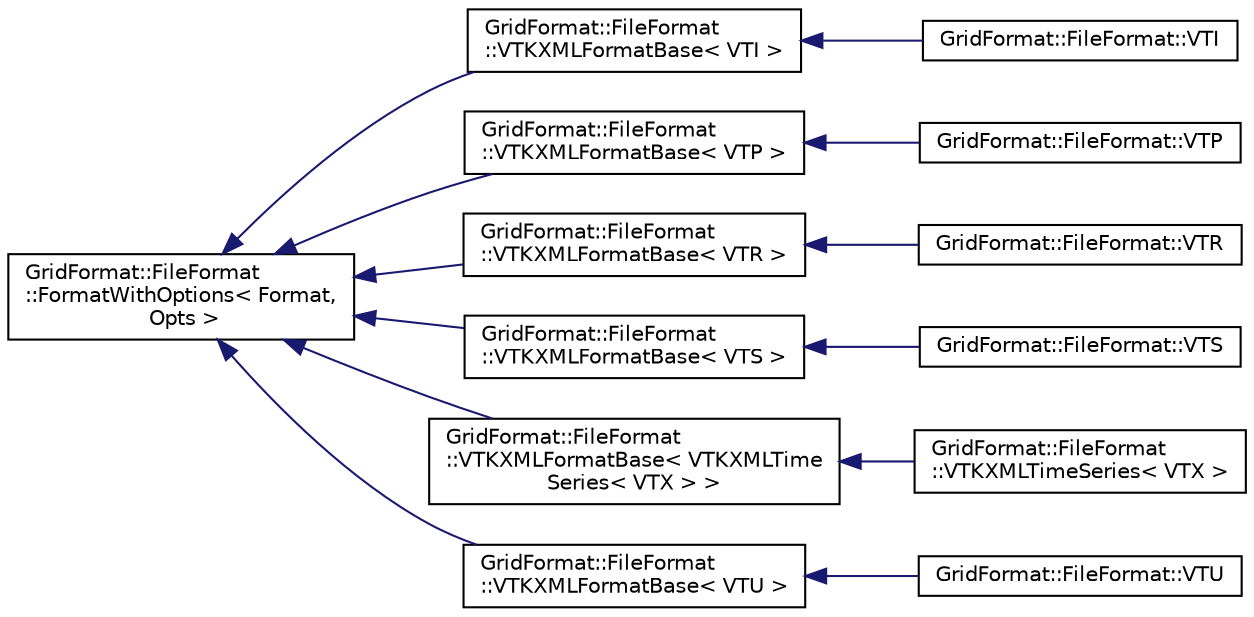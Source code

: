 digraph "Graphical Class Hierarchy"
{
 // LATEX_PDF_SIZE
  edge [fontname="Helvetica",fontsize="10",labelfontname="Helvetica",labelfontsize="10"];
  node [fontname="Helvetica",fontsize="10",shape=record];
  rankdir="LR";
  Node0 [label="GridFormat::FileFormat\l::FormatWithOptions\< Format,\l Opts \>",height=0.2,width=0.4,color="black", fillcolor="white", style="filled",URL="$structGridFormat_1_1FileFormat_1_1FormatWithOptions.html",tooltip="Base class for formats taking options."];
  Node0 -> Node1 [dir="back",color="midnightblue",fontsize="10",style="solid",fontname="Helvetica"];
  Node1 [label="GridFormat::FileFormat\l::VTKXMLFormatBase\< VTI \>",height=0.2,width=0.4,color="black", fillcolor="white", style="filled",URL="$structGridFormat_1_1FileFormat_1_1VTKXMLFormatBase.html",tooltip=" "];
  Node1 -> Node2 [dir="back",color="midnightblue",fontsize="10",style="solid",fontname="Helvetica"];
  Node2 [label="GridFormat::FileFormat::VTI",height=0.2,width=0.4,color="black", fillcolor="white", style="filled",URL="$structGridFormat_1_1FileFormat_1_1VTI.html",tooltip="Selector for the .vti/.pvti image grid file format to be passed to the Writer."];
  Node0 -> Node3 [dir="back",color="midnightblue",fontsize="10",style="solid",fontname="Helvetica"];
  Node3 [label="GridFormat::FileFormat\l::VTKXMLFormatBase\< VTP \>",height=0.2,width=0.4,color="black", fillcolor="white", style="filled",URL="$structGridFormat_1_1FileFormat_1_1VTKXMLFormatBase.html",tooltip=" "];
  Node3 -> Node4 [dir="back",color="midnightblue",fontsize="10",style="solid",fontname="Helvetica"];
  Node4 [label="GridFormat::FileFormat::VTP",height=0.2,width=0.4,color="black", fillcolor="white", style="filled",URL="$structGridFormat_1_1FileFormat_1_1VTP.html",tooltip="Selector for the .vtp/.pvtp file format for two-dimensional unstructured grids."];
  Node0 -> Node5 [dir="back",color="midnightblue",fontsize="10",style="solid",fontname="Helvetica"];
  Node5 [label="GridFormat::FileFormat\l::VTKXMLFormatBase\< VTR \>",height=0.2,width=0.4,color="black", fillcolor="white", style="filled",URL="$structGridFormat_1_1FileFormat_1_1VTKXMLFormatBase.html",tooltip=" "];
  Node5 -> Node6 [dir="back",color="midnightblue",fontsize="10",style="solid",fontname="Helvetica"];
  Node6 [label="GridFormat::FileFormat::VTR",height=0.2,width=0.4,color="black", fillcolor="white", style="filled",URL="$structGridFormat_1_1FileFormat_1_1VTR.html",tooltip="Selector for the .vtr/.pvtr rectilinear grid file format to be passed to the Writer."];
  Node0 -> Node7 [dir="back",color="midnightblue",fontsize="10",style="solid",fontname="Helvetica"];
  Node7 [label="GridFormat::FileFormat\l::VTKXMLFormatBase\< VTS \>",height=0.2,width=0.4,color="black", fillcolor="white", style="filled",URL="$structGridFormat_1_1FileFormat_1_1VTKXMLFormatBase.html",tooltip=" "];
  Node7 -> Node8 [dir="back",color="midnightblue",fontsize="10",style="solid",fontname="Helvetica"];
  Node8 [label="GridFormat::FileFormat::VTS",height=0.2,width=0.4,color="black", fillcolor="white", style="filled",URL="$structGridFormat_1_1FileFormat_1_1VTS.html",tooltip="Selector for the .vts/.pvts structured grid file format to be passed to the Writer."];
  Node0 -> Node9 [dir="back",color="midnightblue",fontsize="10",style="solid",fontname="Helvetica"];
  Node9 [label="GridFormat::FileFormat\l::VTKXMLFormatBase\< VTKXMLTime\lSeries\< VTX \> \>",height=0.2,width=0.4,color="black", fillcolor="white", style="filled",URL="$structGridFormat_1_1FileFormat_1_1VTKXMLFormatBase.html",tooltip=" "];
  Node9 -> Node10 [dir="back",color="midnightblue",fontsize="10",style="solid",fontname="Helvetica"];
  Node10 [label="GridFormat::FileFormat\l::VTKXMLTimeSeries\< VTX \>",height=0.2,width=0.4,color="black", fillcolor="white", style="filled",URL="$structGridFormat_1_1FileFormat_1_1VTKXMLTimeSeries.html",tooltip="Selector for a time series of any VTK-XML format."];
  Node0 -> Node11 [dir="back",color="midnightblue",fontsize="10",style="solid",fontname="Helvetica"];
  Node11 [label="GridFormat::FileFormat\l::VTKXMLFormatBase\< VTU \>",height=0.2,width=0.4,color="black", fillcolor="white", style="filled",URL="$structGridFormat_1_1FileFormat_1_1VTKXMLFormatBase.html",tooltip=" "];
  Node11 -> Node12 [dir="back",color="midnightblue",fontsize="10",style="solid",fontname="Helvetica"];
  Node12 [label="GridFormat::FileFormat::VTU",height=0.2,width=0.4,color="black", fillcolor="white", style="filled",URL="$structGridFormat_1_1FileFormat_1_1VTU.html",tooltip="Selector for the .vtu/.pvtu file format for general unstructured grids."];
}
